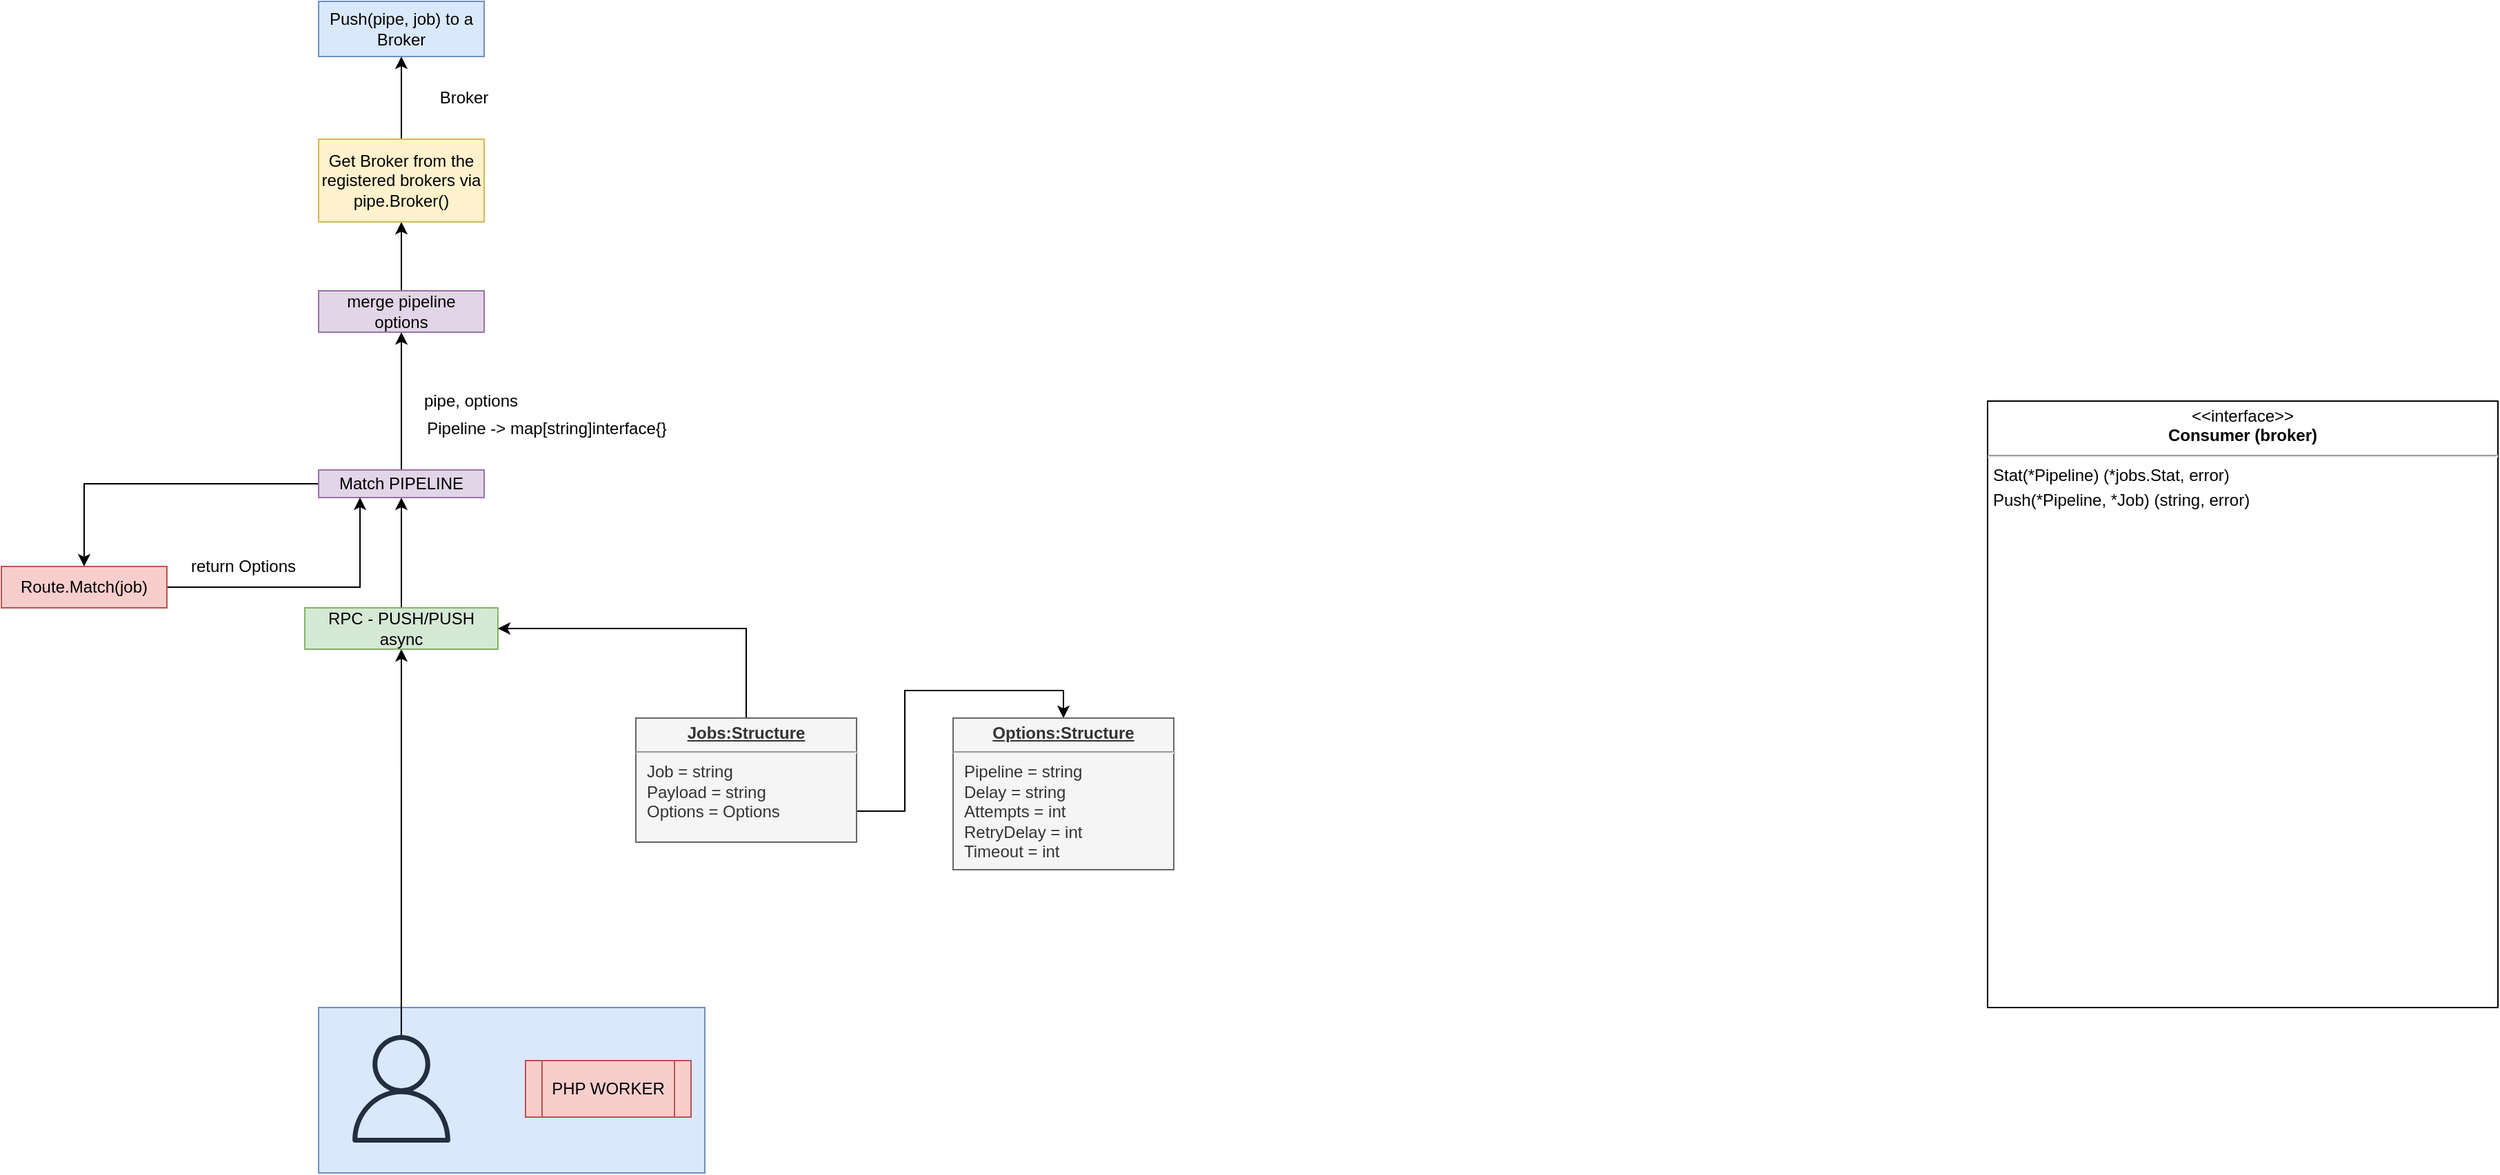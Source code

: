 <mxfile version="14.6.13" type="device"><diagram id="AFQlLRRq6yGg9IpTzkrs" name="Page-1"><mxGraphModel dx="13747" dy="8100" grid="1" gridSize="10" guides="1" tooltips="1" connect="1" arrows="1" fold="1" page="1" pageScale="1" pageWidth="10000" pageHeight="10000" math="0" shadow="0"><root><mxCell id="0"/><mxCell id="1" parent="0"/><mxCell id="XnnxH1omevztn7GQeZ0c-24" value="" style="rounded=0;whiteSpace=wrap;html=1;fillColor=#dae8fc;strokeColor=#6c8ebf;" parent="1" vertex="1"><mxGeometry x="380" y="9710" width="280" height="120" as="geometry"/></mxCell><mxCell id="XnnxH1omevztn7GQeZ0c-2" style="edgeStyle=orthogonalEdgeStyle;rounded=0;orthogonalLoop=1;jettySize=auto;html=1;entryX=0.5;entryY=1;entryDx=0;entryDy=0;" parent="1" source="XnnxH1omevztn7GQeZ0c-22" target="XnnxH1omevztn7GQeZ0c-1" edge="1"><mxGeometry relative="1" as="geometry"><mxPoint x="445" y="9570" as="targetPoint"/><mxPoint x="440" y="9590" as="sourcePoint"/><Array as="points"/></mxGeometry></mxCell><mxCell id="XnnxH1omevztn7GQeZ0c-3" style="edgeStyle=orthogonalEdgeStyle;rounded=0;orthogonalLoop=1;jettySize=auto;html=1;exitX=0.5;exitY=0;exitDx=0;exitDy=0;entryX=0.5;entryY=1;entryDx=0;entryDy=0;" parent="1" source="XnnxH1omevztn7GQeZ0c-1" target="XnnxH1omevztn7GQeZ0c-4" edge="1"><mxGeometry relative="1" as="geometry"><mxPoint x="440" y="9360" as="targetPoint"/></mxGeometry></mxCell><mxCell id="XnnxH1omevztn7GQeZ0c-1" value="RPC - PUSH/PUSH async" style="rounded=0;whiteSpace=wrap;html=1;fillColor=#d5e8d4;strokeColor=#82b366;" parent="1" vertex="1"><mxGeometry x="370" y="9420" width="140" height="30" as="geometry"/></mxCell><mxCell id="XnnxH1omevztn7GQeZ0c-9" style="edgeStyle=orthogonalEdgeStyle;rounded=0;orthogonalLoop=1;jettySize=auto;html=1;exitX=0;exitY=0.5;exitDx=0;exitDy=0;entryX=0.5;entryY=0;entryDx=0;entryDy=0;" parent="1" source="XnnxH1omevztn7GQeZ0c-4" target="XnnxH1omevztn7GQeZ0c-10" edge="1"><mxGeometry relative="1" as="geometry"><mxPoint x="270" y="9380" as="targetPoint"/></mxGeometry></mxCell><mxCell id="XnnxH1omevztn7GQeZ0c-13" style="edgeStyle=orthogonalEdgeStyle;rounded=0;orthogonalLoop=1;jettySize=auto;html=1;exitX=0.5;exitY=0;exitDx=0;exitDy=0;entryX=0.5;entryY=1;entryDx=0;entryDy=0;" parent="1" source="XnnxH1omevztn7GQeZ0c-4" target="XnnxH1omevztn7GQeZ0c-16" edge="1"><mxGeometry relative="1" as="geometry"><mxPoint x="439.897" y="9220" as="targetPoint"/></mxGeometry></mxCell><mxCell id="XnnxH1omevztn7GQeZ0c-4" value="Match PIPELINE" style="rounded=0;whiteSpace=wrap;html=1;fillColor=#e1d5e7;strokeColor=#9673a6;" parent="1" vertex="1"><mxGeometry x="380" y="9320" width="120" height="20" as="geometry"/></mxCell><mxCell id="XnnxH1omevztn7GQeZ0c-7" style="edgeStyle=orthogonalEdgeStyle;rounded=0;orthogonalLoop=1;jettySize=auto;html=1;exitX=1;exitY=0.75;exitDx=0;exitDy=0;entryX=0.5;entryY=0;entryDx=0;entryDy=0;" parent="1" source="XnnxH1omevztn7GQeZ0c-5" target="XnnxH1omevztn7GQeZ0c-6" edge="1"><mxGeometry relative="1" as="geometry"/></mxCell><mxCell id="XnnxH1omevztn7GQeZ0c-8" style="edgeStyle=orthogonalEdgeStyle;rounded=0;orthogonalLoop=1;jettySize=auto;html=1;exitX=0.5;exitY=0;exitDx=0;exitDy=0;entryX=1;entryY=0.5;entryDx=0;entryDy=0;" parent="1" source="XnnxH1omevztn7GQeZ0c-5" target="XnnxH1omevztn7GQeZ0c-1" edge="1"><mxGeometry relative="1" as="geometry"/></mxCell><mxCell id="XnnxH1omevztn7GQeZ0c-5" value="&lt;p style=&quot;margin: 0px ; margin-top: 4px ; text-align: center ; text-decoration: underline&quot;&gt;&lt;b&gt;Jobs:Structure&lt;/b&gt;&lt;/p&gt;&lt;hr&gt;&lt;p style=&quot;margin: 0px ; margin-left: 8px&quot;&gt;Job = string&lt;br&gt;Payload = string&lt;br&gt;Options = Options&lt;/p&gt;" style="verticalAlign=top;align=left;overflow=fill;fontSize=12;fontFamily=Helvetica;html=1;fillColor=#f5f5f5;strokeColor=#666666;fontColor=#333333;" parent="1" vertex="1"><mxGeometry x="610" y="9500" width="160" height="90" as="geometry"/></mxCell><mxCell id="XnnxH1omevztn7GQeZ0c-6" value="&lt;p style=&quot;margin: 0px ; margin-top: 4px ; text-align: center ; text-decoration: underline&quot;&gt;&lt;b&gt;Options:Structure&lt;/b&gt;&lt;/p&gt;&lt;hr&gt;&lt;p style=&quot;margin: 0px ; margin-left: 8px&quot;&gt;Pipeline = string&lt;br&gt;Delay = string&lt;br&gt;Attempts = int&lt;/p&gt;&lt;p style=&quot;margin: 0px ; margin-left: 8px&quot;&gt;RetryDelay = int&lt;br&gt;&lt;/p&gt;&lt;p style=&quot;margin: 0px ; margin-left: 8px&quot;&gt;Timeout = int&lt;br&gt;&lt;/p&gt;" style="verticalAlign=top;align=left;overflow=fill;fontSize=12;fontFamily=Helvetica;html=1;fillColor=#f5f5f5;strokeColor=#666666;fontColor=#333333;" parent="1" vertex="1"><mxGeometry x="840" y="9500" width="160" height="110" as="geometry"/></mxCell><mxCell id="XnnxH1omevztn7GQeZ0c-11" style="edgeStyle=orthogonalEdgeStyle;rounded=0;orthogonalLoop=1;jettySize=auto;html=1;exitX=1;exitY=0.5;exitDx=0;exitDy=0;entryX=0.25;entryY=1;entryDx=0;entryDy=0;" parent="1" source="XnnxH1omevztn7GQeZ0c-10" target="XnnxH1omevztn7GQeZ0c-4" edge="1"><mxGeometry relative="1" as="geometry"/></mxCell><mxCell id="XnnxH1omevztn7GQeZ0c-10" value="Route.Match(job)" style="rounded=0;whiteSpace=wrap;html=1;fillColor=#f8cecc;strokeColor=#b85450;" parent="1" vertex="1"><mxGeometry x="150" y="9390" width="120" height="30" as="geometry"/></mxCell><mxCell id="XnnxH1omevztn7GQeZ0c-12" value="return Options" style="text;html=1;align=center;verticalAlign=middle;resizable=0;points=[];autosize=1;strokeColor=none;" parent="1" vertex="1"><mxGeometry x="280" y="9380" width="90" height="20" as="geometry"/></mxCell><mxCell id="XnnxH1omevztn7GQeZ0c-14" value="pipe, options" style="text;html=1;align=center;verticalAlign=middle;resizable=0;points=[];autosize=1;strokeColor=none;" parent="1" vertex="1"><mxGeometry x="450" y="9260" width="80" height="20" as="geometry"/></mxCell><mxCell id="XnnxH1omevztn7GQeZ0c-15" value="Pipeline -&amp;gt; map[string]interface{}" style="text;html=1;align=center;verticalAlign=middle;resizable=0;points=[];autosize=1;strokeColor=none;" parent="1" vertex="1"><mxGeometry x="450" y="9280" width="190" height="20" as="geometry"/></mxCell><mxCell id="XnnxH1omevztn7GQeZ0c-17" style="edgeStyle=orthogonalEdgeStyle;rounded=0;orthogonalLoop=1;jettySize=auto;html=1;exitX=0.5;exitY=0;exitDx=0;exitDy=0;entryX=0.5;entryY=1;entryDx=0;entryDy=0;" parent="1" source="XnnxH1omevztn7GQeZ0c-16" target="XnnxH1omevztn7GQeZ0c-18" edge="1"><mxGeometry relative="1" as="geometry"><mxPoint x="439.897" y="9130" as="targetPoint"/></mxGeometry></mxCell><mxCell id="XnnxH1omevztn7GQeZ0c-16" value="merge pipeline options" style="rounded=0;whiteSpace=wrap;html=1;fillColor=#e1d5e7;strokeColor=#9673a6;" parent="1" vertex="1"><mxGeometry x="380" y="9190" width="120" height="30" as="geometry"/></mxCell><mxCell id="XnnxH1omevztn7GQeZ0c-19" style="edgeStyle=orthogonalEdgeStyle;rounded=0;orthogonalLoop=1;jettySize=auto;html=1;exitX=0.5;exitY=0;exitDx=0;exitDy=0;entryX=0.5;entryY=1;entryDx=0;entryDy=0;" parent="1" source="XnnxH1omevztn7GQeZ0c-18" target="XnnxH1omevztn7GQeZ0c-20" edge="1"><mxGeometry relative="1" as="geometry"><mxPoint x="439.897" y="9020" as="targetPoint"/></mxGeometry></mxCell><mxCell id="XnnxH1omevztn7GQeZ0c-18" value="Get Broker from the registered brokers via pipe.Broker()" style="rounded=0;whiteSpace=wrap;html=1;fillColor=#fff2cc;strokeColor=#d6b656;" parent="1" vertex="1"><mxGeometry x="380" y="9080" width="120" height="60" as="geometry"/></mxCell><mxCell id="XnnxH1omevztn7GQeZ0c-20" value="Push(pipe, job) to a Broker" style="rounded=0;whiteSpace=wrap;html=1;fillColor=#dae8fc;strokeColor=#6c8ebf;" parent="1" vertex="1"><mxGeometry x="380" y="8980" width="120" height="40" as="geometry"/></mxCell><mxCell id="XnnxH1omevztn7GQeZ0c-21" value="Broker" style="text;html=1;align=center;verticalAlign=middle;resizable=0;points=[];autosize=1;strokeColor=none;" parent="1" vertex="1"><mxGeometry x="460" y="9040" width="50" height="20" as="geometry"/></mxCell><mxCell id="XnnxH1omevztn7GQeZ0c-22" value="" style="outlineConnect=0;fontColor=#232F3E;gradientColor=none;fillColor=#232F3E;strokeColor=none;dashed=0;verticalLabelPosition=bottom;verticalAlign=top;align=center;html=1;fontSize=12;fontStyle=0;aspect=fixed;pointerEvents=1;shape=mxgraph.aws4.user;" parent="1" vertex="1"><mxGeometry x="401" y="9730" width="78" height="78" as="geometry"/></mxCell><mxCell id="XnnxH1omevztn7GQeZ0c-23" value="PHP WORKER" style="shape=process;whiteSpace=wrap;html=1;backgroundOutline=1;fillColor=#f8cecc;strokeColor=#b85450;" parent="1" vertex="1"><mxGeometry x="530" y="9748.5" width="120" height="41" as="geometry"/></mxCell><mxCell id="z6fdw38F4kmAYGuxP79H-3" value="&lt;p style=&quot;margin: 0px ; margin-top: 4px ; text-align: center&quot;&gt;&amp;lt;&amp;lt;interface&amp;gt;&amp;gt;&lt;br&gt;&lt;b&gt;Consumer (broker)&lt;/b&gt;&lt;/p&gt;&lt;hr&gt;&lt;p style=&quot;margin: 0px ; margin-top: 4px ; margin-left: 4px ; text-align: left&quot;&gt;Stat(*Pipeline) (*jobs.Stat, error)&lt;/p&gt;&lt;p style=&quot;margin: 0px ; margin-top: 4px ; margin-left: 4px ; text-align: left&quot;&gt;Push(*Pipeline, *Job) (string, error)&lt;/p&gt;" style="shape=rect;html=1;overflow=fill;whiteSpace=wrap;" vertex="1" parent="1"><mxGeometry x="1590" y="9270" width="370" height="440" as="geometry"/></mxCell></root></mxGraphModel></diagram></mxfile>